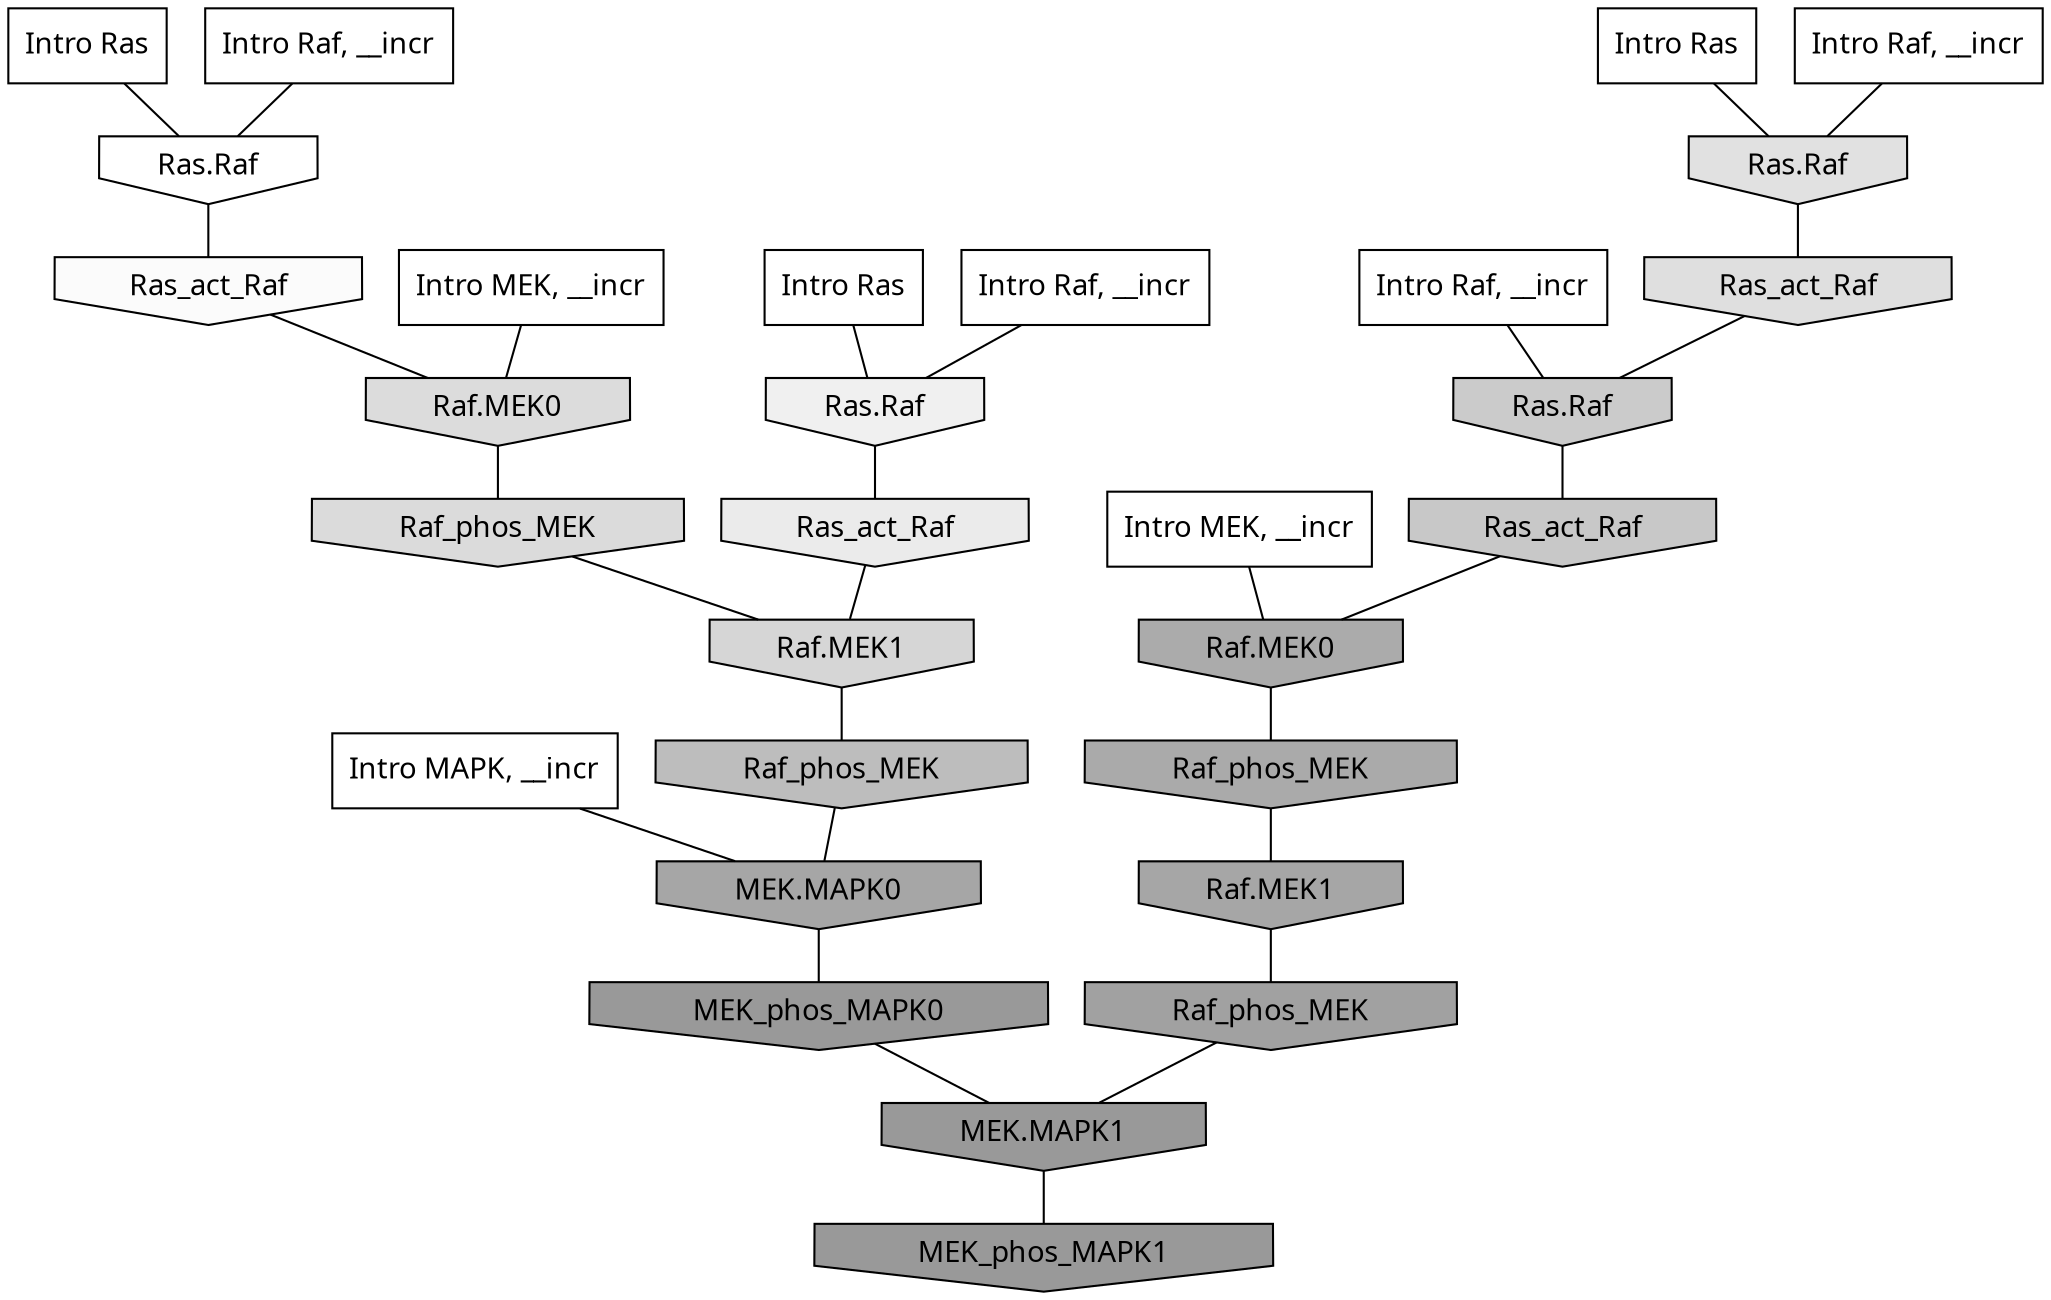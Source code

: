 digraph G{
  rankdir="TB";
  ranksep=0.30;
  node [fontname="CMU Serif"];
  edge [fontname="CMU Serif"];
  
  19 [label="Intro Ras", shape=rectangle, style=filled, fillcolor="0.000 0.000 1.000"]
  
  55 [label="Intro Ras", shape=rectangle, style=filled, fillcolor="0.000 0.000 1.000"]
  
  90 [label="Intro Ras", shape=rectangle, style=filled, fillcolor="0.000 0.000 1.000"]
  
  112 [label="Intro Raf, __incr", shape=rectangle, style=filled, fillcolor="0.000 0.000 1.000"]
  
  162 [label="Intro Raf, __incr", shape=rectangle, style=filled, fillcolor="0.000 0.000 1.000"]
  
  256 [label="Intro Raf, __incr", shape=rectangle, style=filled, fillcolor="0.000 0.000 1.000"]
  
  772 [label="Intro Raf, __incr", shape=rectangle, style=filled, fillcolor="0.000 0.000 1.000"]
  
  1416 [label="Intro MEK, __incr", shape=rectangle, style=filled, fillcolor="0.000 0.000 1.000"]
  
  1909 [label="Intro MEK, __incr", shape=rectangle, style=filled, fillcolor="0.000 0.000 1.000"]
  
  2388 [label="Intro MAPK, __incr", shape=rectangle, style=filled, fillcolor="0.000 0.000 1.000"]
  
  3262 [label="Ras.Raf", shape=invhouse, style=filled, fillcolor="0.000 0.000 1.000"]
  
  3416 [label="Ras_act_Raf", shape=invhouse, style=filled, fillcolor="0.000 0.000 0.984"]
  
  3807 [label="Ras.Raf", shape=invhouse, style=filled, fillcolor="0.000 0.000 0.938"]
  
  4072 [label="Ras_act_Raf", shape=invhouse, style=filled, fillcolor="0.000 0.000 0.921"]
  
  4685 [label="Ras.Raf", shape=invhouse, style=filled, fillcolor="0.000 0.000 0.880"]
  
  4763 [label="Ras_act_Raf", shape=invhouse, style=filled, fillcolor="0.000 0.000 0.875"]
  
  4983 [label="Raf.MEK0", shape=invhouse, style=filled, fillcolor="0.000 0.000 0.862"]
  
  5078 [label="Raf_phos_MEK", shape=invhouse, style=filled, fillcolor="0.000 0.000 0.856"]
  
  5428 [label="Raf.MEK1", shape=invhouse, style=filled, fillcolor="0.000 0.000 0.838"]
  
  6257 [label="Ras.Raf", shape=invhouse, style=filled, fillcolor="0.000 0.000 0.793"]
  
  6459 [label="Ras_act_Raf", shape=invhouse, style=filled, fillcolor="0.000 0.000 0.784"]
  
  7714 [label="Raf_phos_MEK", shape=invhouse, style=filled, fillcolor="0.000 0.000 0.741"]
  
  10445 [label="Raf.MEK0", shape=invhouse, style=filled, fillcolor="0.000 0.000 0.671"]
  
  10643 [label="Raf_phos_MEK", shape=invhouse, style=filled, fillcolor="0.000 0.000 0.666"]
  
  11377 [label="Raf.MEK1", shape=invhouse, style=filled, fillcolor="0.000 0.000 0.652"]
  
  11461 [label="MEK.MAPK0", shape=invhouse, style=filled, fillcolor="0.000 0.000 0.651"]
  
  12781 [label="Raf_phos_MEK", shape=invhouse, style=filled, fillcolor="0.000 0.000 0.629"]
  
  14665 [label="MEK_phos_MAPK0", shape=invhouse, style=filled, fillcolor="0.000 0.000 0.601"]
  
  14716 [label="MEK.MAPK1", shape=invhouse, style=filled, fillcolor="0.000 0.000 0.601"]
  
  14751 [label="MEK_phos_MAPK1", shape=invhouse, style=filled, fillcolor="0.000 0.000 0.600"]
  
  
  14716 -> 14751 [dir=none, color="0.000 0.000 0.000"] 
  14665 -> 14716 [dir=none, color="0.000 0.000 0.000"] 
  12781 -> 14716 [dir=none, color="0.000 0.000 0.000"] 
  11461 -> 14665 [dir=none, color="0.000 0.000 0.000"] 
  11377 -> 12781 [dir=none, color="0.000 0.000 0.000"] 
  10643 -> 11377 [dir=none, color="0.000 0.000 0.000"] 
  10445 -> 10643 [dir=none, color="0.000 0.000 0.000"] 
  7714 -> 11461 [dir=none, color="0.000 0.000 0.000"] 
  6459 -> 10445 [dir=none, color="0.000 0.000 0.000"] 
  6257 -> 6459 [dir=none, color="0.000 0.000 0.000"] 
  5428 -> 7714 [dir=none, color="0.000 0.000 0.000"] 
  5078 -> 5428 [dir=none, color="0.000 0.000 0.000"] 
  4983 -> 5078 [dir=none, color="0.000 0.000 0.000"] 
  4763 -> 6257 [dir=none, color="0.000 0.000 0.000"] 
  4685 -> 4763 [dir=none, color="0.000 0.000 0.000"] 
  4072 -> 5428 [dir=none, color="0.000 0.000 0.000"] 
  3807 -> 4072 [dir=none, color="0.000 0.000 0.000"] 
  3416 -> 4983 [dir=none, color="0.000 0.000 0.000"] 
  3262 -> 3416 [dir=none, color="0.000 0.000 0.000"] 
  2388 -> 11461 [dir=none, color="0.000 0.000 0.000"] 
  1909 -> 4983 [dir=none, color="0.000 0.000 0.000"] 
  1416 -> 10445 [dir=none, color="0.000 0.000 0.000"] 
  772 -> 3807 [dir=none, color="0.000 0.000 0.000"] 
  256 -> 4685 [dir=none, color="0.000 0.000 0.000"] 
  162 -> 6257 [dir=none, color="0.000 0.000 0.000"] 
  112 -> 3262 [dir=none, color="0.000 0.000 0.000"] 
  90 -> 4685 [dir=none, color="0.000 0.000 0.000"] 
  55 -> 3807 [dir=none, color="0.000 0.000 0.000"] 
  19 -> 3262 [dir=none, color="0.000 0.000 0.000"] 
  
  }
